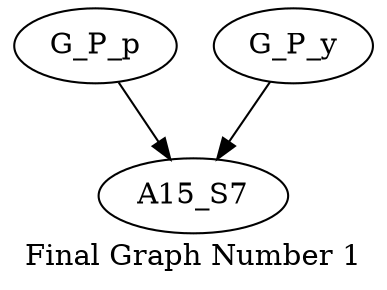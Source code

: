 digraph{
	node [ ]
	edge [ ]
	G_P_p [ ]
	G_P_y [ ]
	G_P_p -> A15_S7 [ ]
	G_P_y -> A15_S7 [ ]
	label = "Final Graph Number 1"
}